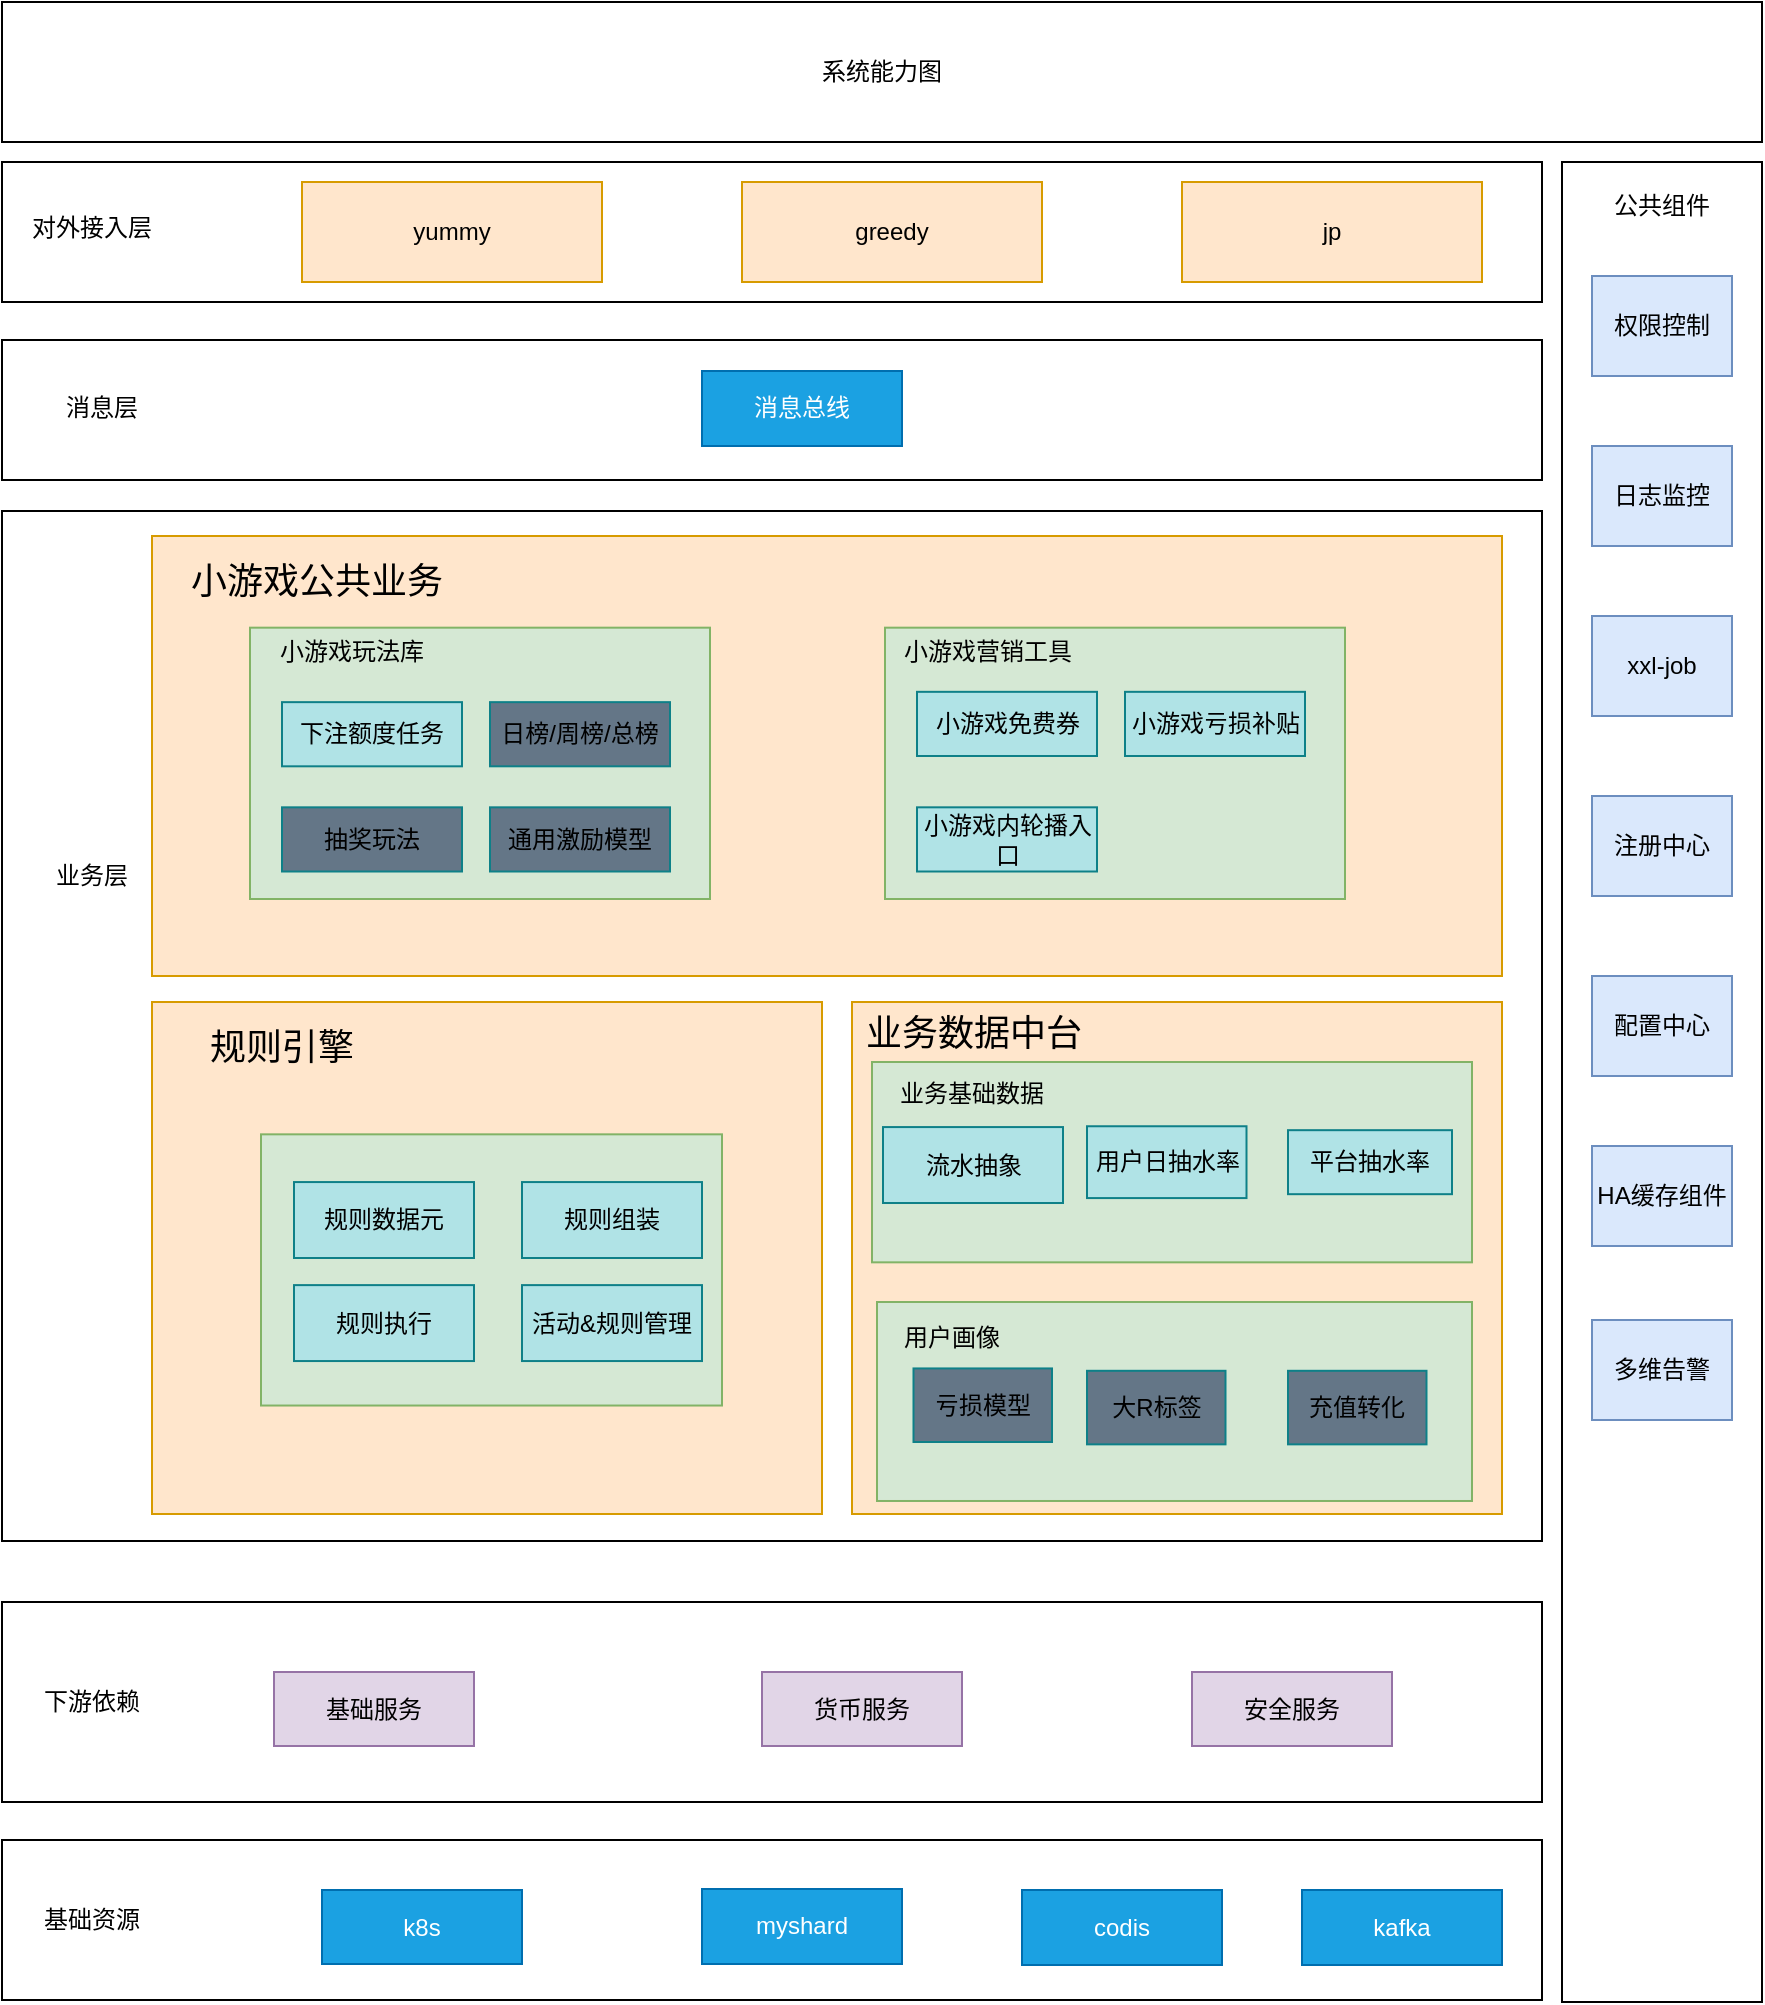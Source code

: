 <mxfile version="21.6.6" type="github">
  <diagram id="kP-WApDtpRvp6NtTZGy2" name="第 1 页">
    <mxGraphModel dx="1511" dy="1048" grid="1" gridSize="10" guides="1" tooltips="1" connect="1" arrows="1" fold="1" page="1" pageScale="1" pageWidth="827" pageHeight="1169" math="0" shadow="0">
      <root>
        <mxCell id="0" />
        <mxCell id="1" parent="0" />
        <mxCell id="kpVw8w48rec5jtllySkK-1" value="系统能力图" style="rounded=0;whiteSpace=wrap;html=1;" parent="1" vertex="1">
          <mxGeometry x="90" y="250" width="880" height="70" as="geometry" />
        </mxCell>
        <mxCell id="kpVw8w48rec5jtllySkK-2" value="" style="rounded=0;whiteSpace=wrap;html=1;" parent="1" vertex="1">
          <mxGeometry x="90" y="330" width="770" height="70" as="geometry" />
        </mxCell>
        <mxCell id="kpVw8w48rec5jtllySkK-3" value="对外接入层" style="text;html=1;strokeColor=none;fillColor=none;align=center;verticalAlign=middle;whiteSpace=wrap;rounded=0;" parent="1" vertex="1">
          <mxGeometry x="100" y="345" width="70" height="35" as="geometry" />
        </mxCell>
        <mxCell id="kpVw8w48rec5jtllySkK-6" value="jp" style="rounded=0;whiteSpace=wrap;html=1;fillColor=#ffe6cc;strokeColor=#d79b00;" parent="1" vertex="1">
          <mxGeometry x="680" y="340" width="150" height="50" as="geometry" />
        </mxCell>
        <mxCell id="kpVw8w48rec5jtllySkK-7" value="" style="rounded=0;whiteSpace=wrap;html=1;" parent="1" vertex="1">
          <mxGeometry x="90" y="504.5" width="770" height="515" as="geometry" />
        </mxCell>
        <mxCell id="kpVw8w48rec5jtllySkK-9" value="业务层" style="text;html=1;strokeColor=none;fillColor=none;align=center;verticalAlign=middle;whiteSpace=wrap;rounded=0;" parent="1" vertex="1">
          <mxGeometry x="105" y="672" width="60" height="30" as="geometry" />
        </mxCell>
        <mxCell id="kpVw8w48rec5jtllySkK-33" value="" style="rounded=0;whiteSpace=wrap;html=1;" parent="1" vertex="1">
          <mxGeometry x="870" y="330" width="100" height="920" as="geometry" />
        </mxCell>
        <mxCell id="kpVw8w48rec5jtllySkK-34" value="公共组件" style="text;html=1;strokeColor=none;fillColor=none;align=center;verticalAlign=middle;whiteSpace=wrap;rounded=0;" parent="1" vertex="1">
          <mxGeometry x="890" y="337" width="60" height="30" as="geometry" />
        </mxCell>
        <mxCell id="kpVw8w48rec5jtllySkK-43" value="" style="rounded=0;whiteSpace=wrap;html=1;" parent="1" vertex="1">
          <mxGeometry x="90" y="1050" width="770" height="100" as="geometry" />
        </mxCell>
        <mxCell id="kpVw8w48rec5jtllySkK-44" value="下游依赖" style="text;html=1;strokeColor=none;fillColor=none;align=center;verticalAlign=middle;whiteSpace=wrap;rounded=0;" parent="1" vertex="1">
          <mxGeometry x="105" y="1085" width="60" height="30" as="geometry" />
        </mxCell>
        <mxCell id="kpVw8w48rec5jtllySkK-45" value="基础服务" style="rounded=0;whiteSpace=wrap;html=1;fillColor=#e1d5e7;strokeColor=#9673a6;" parent="1" vertex="1">
          <mxGeometry x="226" y="1085" width="100" height="37" as="geometry" />
        </mxCell>
        <mxCell id="kpVw8w48rec5jtllySkK-46" value="货币服务" style="rounded=0;whiteSpace=wrap;html=1;fillColor=#e1d5e7;strokeColor=#9673a6;" parent="1" vertex="1">
          <mxGeometry x="470" y="1085" width="100" height="37" as="geometry" />
        </mxCell>
        <mxCell id="kpVw8w48rec5jtllySkK-48" value="安全服务" style="rounded=0;whiteSpace=wrap;html=1;fillColor=#e1d5e7;strokeColor=#9673a6;" parent="1" vertex="1">
          <mxGeometry x="685" y="1085" width="100" height="37" as="geometry" />
        </mxCell>
        <mxCell id="kpVw8w48rec5jtllySkK-49" value="" style="rounded=0;whiteSpace=wrap;html=1;" parent="1" vertex="1">
          <mxGeometry x="90" y="1169" width="770" height="80" as="geometry" />
        </mxCell>
        <mxCell id="kpVw8w48rec5jtllySkK-50" value="基础资源" style="text;html=1;strokeColor=none;fillColor=none;align=center;verticalAlign=middle;whiteSpace=wrap;rounded=0;" parent="1" vertex="1">
          <mxGeometry x="105" y="1194" width="60" height="30" as="geometry" />
        </mxCell>
        <mxCell id="kpVw8w48rec5jtllySkK-51" value="k8s" style="rounded=0;whiteSpace=wrap;html=1;fillColor=#1ba1e2;strokeColor=#006EAF;fontColor=#ffffff;" parent="1" vertex="1">
          <mxGeometry x="250" y="1194" width="100" height="37" as="geometry" />
        </mxCell>
        <mxCell id="kpVw8w48rec5jtllySkK-52" value="myshard" style="rounded=0;whiteSpace=wrap;html=1;fillColor=#1ba1e2;strokeColor=#006EAF;fontColor=#ffffff;" parent="1" vertex="1">
          <mxGeometry x="440" y="1193.5" width="100" height="37.5" as="geometry" />
        </mxCell>
        <mxCell id="kpVw8w48rec5jtllySkK-53" value="codis" style="rounded=0;whiteSpace=wrap;html=1;fillColor=#1ba1e2;strokeColor=#006EAF;fontColor=#ffffff;" parent="1" vertex="1">
          <mxGeometry x="600" y="1194" width="100" height="37.5" as="geometry" />
        </mxCell>
        <mxCell id="g8VQBxRtrbRmx6s4JdtM-1" value="权限控制" style="rounded=0;whiteSpace=wrap;html=1;fillColor=#dae8fc;strokeColor=#6c8ebf;" parent="1" vertex="1">
          <mxGeometry x="885" y="387" width="70" height="50" as="geometry" />
        </mxCell>
        <mxCell id="EJtgx4ozu5CaRGJBaJ_n-10" value="日志监控" style="rounded=0;whiteSpace=wrap;html=1;fillColor=#dae8fc;strokeColor=#6c8ebf;" parent="1" vertex="1">
          <mxGeometry x="885" y="472" width="70" height="50" as="geometry" />
        </mxCell>
        <mxCell id="EJtgx4ozu5CaRGJBaJ_n-12" value="xxl-job" style="rounded=0;whiteSpace=wrap;html=1;fillColor=#dae8fc;strokeColor=#6c8ebf;" parent="1" vertex="1">
          <mxGeometry x="885" y="557" width="70" height="50" as="geometry" />
        </mxCell>
        <mxCell id="EJtgx4ozu5CaRGJBaJ_n-14" value="注册中心" style="rounded=0;whiteSpace=wrap;html=1;fillColor=#dae8fc;strokeColor=#6c8ebf;" parent="1" vertex="1">
          <mxGeometry x="885" y="647" width="70" height="50" as="geometry" />
        </mxCell>
        <mxCell id="EJtgx4ozu5CaRGJBaJ_n-15" value="HA缓存组件" style="rounded=0;whiteSpace=wrap;html=1;fillColor=#dae8fc;strokeColor=#6c8ebf;" parent="1" vertex="1">
          <mxGeometry x="885" y="822" width="70" height="50" as="geometry" />
        </mxCell>
        <mxCell id="EJtgx4ozu5CaRGJBaJ_n-16" value="配置中心" style="rounded=0;whiteSpace=wrap;html=1;fillColor=#dae8fc;strokeColor=#6c8ebf;" parent="1" vertex="1">
          <mxGeometry x="885" y="737" width="70" height="50" as="geometry" />
        </mxCell>
        <mxCell id="EJtgx4ozu5CaRGJBaJ_n-17" value="多维告警" style="rounded=0;whiteSpace=wrap;html=1;fillColor=#dae8fc;strokeColor=#6c8ebf;" parent="1" vertex="1">
          <mxGeometry x="885" y="909" width="70" height="50" as="geometry" />
        </mxCell>
        <mxCell id="EJtgx4ozu5CaRGJBaJ_n-18" value="greedy" style="rounded=0;whiteSpace=wrap;html=1;fillColor=#ffe6cc;strokeColor=#d79b00;" parent="1" vertex="1">
          <mxGeometry x="460" y="340" width="150" height="50" as="geometry" />
        </mxCell>
        <mxCell id="EJtgx4ozu5CaRGJBaJ_n-19" value="yummy" style="rounded=0;whiteSpace=wrap;html=1;fillColor=#ffe6cc;strokeColor=#d79b00;" parent="1" vertex="1">
          <mxGeometry x="240" y="340" width="150" height="50" as="geometry" />
        </mxCell>
        <mxCell id="y2V5eQRrKLhB8ouerc9a-15" value="" style="rounded=0;whiteSpace=wrap;html=1;" parent="1" vertex="1">
          <mxGeometry x="90" y="419" width="770" height="70" as="geometry" />
        </mxCell>
        <mxCell id="y2V5eQRrKLhB8ouerc9a-14" value="消息总线" style="rounded=0;whiteSpace=wrap;html=1;fillColor=#1ba1e2;strokeColor=#006EAF;fontColor=#ffffff;" parent="1" vertex="1">
          <mxGeometry x="440" y="434.5" width="100" height="37.5" as="geometry" />
        </mxCell>
        <mxCell id="y2V5eQRrKLhB8ouerc9a-18" value="消息层" style="text;html=1;strokeColor=none;fillColor=none;align=center;verticalAlign=middle;whiteSpace=wrap;rounded=0;" parent="1" vertex="1">
          <mxGeometry x="105" y="435.75" width="70" height="35" as="geometry" />
        </mxCell>
        <mxCell id="y2V5eQRrKLhB8ouerc9a-19" value="kafka" style="rounded=0;whiteSpace=wrap;html=1;fillColor=#1ba1e2;strokeColor=#006EAF;fontColor=#ffffff;" parent="1" vertex="1">
          <mxGeometry x="740" y="1194" width="100" height="37.5" as="geometry" />
        </mxCell>
        <mxCell id="snc-uxWqsaC4xuoeJqYB-3" value="" style="group" parent="1" vertex="1" connectable="0">
          <mxGeometry x="165" y="750" width="335" height="256" as="geometry" />
        </mxCell>
        <mxCell id="uNRUGT3ZcrBbDmXLUn96-2" value="" style="rounded=0;whiteSpace=wrap;html=1;fillColor=#ffe6cc;strokeColor=#d79b00;" parent="snc-uxWqsaC4xuoeJqYB-3" vertex="1">
          <mxGeometry width="335" height="256" as="geometry" />
        </mxCell>
        <mxCell id="y2V5eQRrKLhB8ouerc9a-23" value="" style="rounded=0;whiteSpace=wrap;html=1;fillColor=#d5e8d4;strokeColor=#82b366;" parent="snc-uxWqsaC4xuoeJqYB-3" vertex="1">
          <mxGeometry x="54.5" y="66.169" width="230.5" height="135.593" as="geometry" />
        </mxCell>
        <mxCell id="uNRUGT3ZcrBbDmXLUn96-3" value="&lt;span style=&quot;font-size: 18px;&quot;&gt;规则引擎&lt;/span&gt;" style="text;html=1;strokeColor=none;fillColor=none;align=center;verticalAlign=middle;whiteSpace=wrap;rounded=0;" parent="snc-uxWqsaC4xuoeJqYB-3" vertex="1">
          <mxGeometry x="5" y="6.508" width="120" height="32.542" as="geometry" />
        </mxCell>
        <mxCell id="GVJ0wXT0H-0ZE1gmcHWH-4" value="规则数据元" style="rounded=0;whiteSpace=wrap;html=1;fillColor=#b0e3e6;strokeColor=#0e8088;" parent="snc-uxWqsaC4xuoeJqYB-3" vertex="1">
          <mxGeometry x="71" y="90.034" width="90" height="37.966" as="geometry" />
        </mxCell>
        <mxCell id="GVJ0wXT0H-0ZE1gmcHWH-5" value="规则组装" style="rounded=0;whiteSpace=wrap;html=1;fillColor=#b0e3e6;strokeColor=#0e8088;" parent="snc-uxWqsaC4xuoeJqYB-3" vertex="1">
          <mxGeometry x="185" y="90.034" width="90" height="37.966" as="geometry" />
        </mxCell>
        <mxCell id="GVJ0wXT0H-0ZE1gmcHWH-6" value="规则执行" style="rounded=0;whiteSpace=wrap;html=1;fillColor=#b0e3e6;strokeColor=#0e8088;" parent="snc-uxWqsaC4xuoeJqYB-3" vertex="1">
          <mxGeometry x="71" y="141.559" width="90" height="37.966" as="geometry" />
        </mxCell>
        <mxCell id="GVJ0wXT0H-0ZE1gmcHWH-8" value="活动&amp;amp;规则管理" style="rounded=0;whiteSpace=wrap;html=1;fillColor=#b0e3e6;strokeColor=#0e8088;" parent="snc-uxWqsaC4xuoeJqYB-3" vertex="1">
          <mxGeometry x="185" y="141.559" width="90" height="37.966" as="geometry" />
        </mxCell>
        <mxCell id="snc-uxWqsaC4xuoeJqYB-14" value="" style="group;fillColor=#d5e8d4;strokeColor=#82b366;" parent="1" vertex="1" connectable="0">
          <mxGeometry x="515" y="750" width="325" height="256" as="geometry" />
        </mxCell>
        <mxCell id="uNRUGT3ZcrBbDmXLUn96-4" value="" style="rounded=0;whiteSpace=wrap;html=1;fillColor=#ffe6cc;strokeColor=#d79b00;" parent="snc-uxWqsaC4xuoeJqYB-14" vertex="1">
          <mxGeometry width="325" height="256" as="geometry" />
        </mxCell>
        <mxCell id="EJtgx4ozu5CaRGJBaJ_n-48" value="" style="rounded=0;whiteSpace=wrap;html=1;fillColor=#d5e8d4;strokeColor=#82b366;" parent="snc-uxWqsaC4xuoeJqYB-14" vertex="1">
          <mxGeometry x="10" y="30" width="300" height="100.17" as="geometry" />
        </mxCell>
        <mxCell id="EJtgx4ozu5CaRGJBaJ_n-49" value="" style="rounded=0;whiteSpace=wrap;html=1;fillColor=#d5e8d4;strokeColor=#82b366;" parent="snc-uxWqsaC4xuoeJqYB-14" vertex="1">
          <mxGeometry x="12.5" y="150" width="297.5" height="99.49" as="geometry" />
        </mxCell>
        <mxCell id="uNRUGT3ZcrBbDmXLUn96-6" value="&lt;font style=&quot;font-size: 18px;&quot;&gt;业务数据中台&lt;/font&gt;" style="text;html=1;strokeColor=none;fillColor=none;align=center;verticalAlign=middle;whiteSpace=wrap;rounded=0;" parent="snc-uxWqsaC4xuoeJqYB-14" vertex="1">
          <mxGeometry x="0.5" y="-0.492" width="120" height="32.542" as="geometry" />
        </mxCell>
        <mxCell id="snc-uxWqsaC4xuoeJqYB-18" value="业务基础数据" style="text;html=1;strokeColor=none;fillColor=none;align=center;verticalAlign=middle;whiteSpace=wrap;rounded=0;" parent="snc-uxWqsaC4xuoeJqYB-14" vertex="1">
          <mxGeometry x="10" y="30.002" width="100" height="32.542" as="geometry" />
        </mxCell>
        <mxCell id="snc-uxWqsaC4xuoeJqYB-19" value="用户日抽水率" style="rounded=0;whiteSpace=wrap;html=1;fillColor=#b0e3e6;strokeColor=#0e8088;" parent="snc-uxWqsaC4xuoeJqYB-14" vertex="1">
          <mxGeometry x="117.5" y="62.13" width="79.75" height="35.91" as="geometry" />
        </mxCell>
        <mxCell id="snc-uxWqsaC4xuoeJqYB-30" value="平台抽水率" style="rounded=0;whiteSpace=wrap;html=1;fillColor=#b0e3e6;strokeColor=#0e8088;" parent="snc-uxWqsaC4xuoeJqYB-14" vertex="1">
          <mxGeometry x="218" y="64.089" width="82" height="32" as="geometry" />
        </mxCell>
        <mxCell id="snc-uxWqsaC4xuoeJqYB-31" value="用户画像" style="text;html=1;strokeColor=none;fillColor=none;align=center;verticalAlign=middle;whiteSpace=wrap;rounded=0;" parent="snc-uxWqsaC4xuoeJqYB-14" vertex="1">
          <mxGeometry y="151.861" width="100" height="32.542" as="geometry" />
        </mxCell>
        <mxCell id="snc-uxWqsaC4xuoeJqYB-32" value="亏损模型" style="rounded=0;whiteSpace=wrap;html=1;fillColor=#647687;strokeColor=#0e8088;" parent="snc-uxWqsaC4xuoeJqYB-14" vertex="1">
          <mxGeometry x="30.75" y="183.22" width="69.25" height="36.78" as="geometry" />
        </mxCell>
        <mxCell id="snc-uxWqsaC4xuoeJqYB-33" value="大R标签" style="rounded=0;whiteSpace=wrap;html=1;fillColor=#647687;strokeColor=#0e8088;" parent="snc-uxWqsaC4xuoeJqYB-14" vertex="1">
          <mxGeometry x="117.5" y="184.4" width="69.25" height="36.78" as="geometry" />
        </mxCell>
        <mxCell id="snc-uxWqsaC4xuoeJqYB-34" value="充值转化" style="rounded=0;whiteSpace=wrap;html=1;fillColor=#647687;strokeColor=#0e8088;" parent="snc-uxWqsaC4xuoeJqYB-14" vertex="1">
          <mxGeometry x="218" y="184.4" width="69.25" height="36.78" as="geometry" />
        </mxCell>
        <mxCell id="sW2l-pxSZwtCEugyFTD0-1" value="流水抽象" style="rounded=0;whiteSpace=wrap;html=1;fillColor=#b0e3e6;strokeColor=#0e8088;" vertex="1" parent="snc-uxWqsaC4xuoeJqYB-14">
          <mxGeometry x="15.5" y="62.541" width="90" height="37.966" as="geometry" />
        </mxCell>
        <mxCell id="snc-uxWqsaC4xuoeJqYB-17" value="" style="group" parent="1" vertex="1" connectable="0">
          <mxGeometry x="165" y="517" width="675" height="220" as="geometry" />
        </mxCell>
        <mxCell id="GVJ0wXT0H-0ZE1gmcHWH-2" value="" style="rounded=0;whiteSpace=wrap;html=1;fillColor=#ffe6cc;strokeColor=#d79b00;" parent="snc-uxWqsaC4xuoeJqYB-17" vertex="1">
          <mxGeometry width="675" height="220" as="geometry" />
        </mxCell>
        <mxCell id="GVJ0wXT0H-0ZE1gmcHWH-1" value="" style="group" parent="snc-uxWqsaC4xuoeJqYB-17" vertex="1" connectable="0">
          <mxGeometry x="362.5" y="45.833" width="234" height="135.667" as="geometry" />
        </mxCell>
        <mxCell id="y2V5eQRrKLhB8ouerc9a-29" value="" style="rounded=0;whiteSpace=wrap;html=1;fillColor=#d5e8d4;strokeColor=#82b366;" parent="GVJ0wXT0H-0ZE1gmcHWH-1" vertex="1">
          <mxGeometry x="4" width="230" height="135.667" as="geometry" />
        </mxCell>
        <mxCell id="y2V5eQRrKLhB8ouerc9a-30" value="小游戏营销工具" style="text;html=1;strokeColor=none;fillColor=none;align=center;verticalAlign=middle;whiteSpace=wrap;rounded=0;" parent="GVJ0wXT0H-0ZE1gmcHWH-1" vertex="1">
          <mxGeometry y="1.833" width="110" height="21.083" as="geometry" />
        </mxCell>
        <mxCell id="y2V5eQRrKLhB8ouerc9a-31" value="小游戏免费券" style="rounded=0;whiteSpace=wrap;html=1;fillColor=#b0e3e6;strokeColor=#0e8088;" parent="GVJ0wXT0H-0ZE1gmcHWH-1" vertex="1">
          <mxGeometry x="20" y="32.083" width="90" height="32.083" as="geometry" />
        </mxCell>
        <mxCell id="y2V5eQRrKLhB8ouerc9a-32" value="小游戏亏损补贴" style="rounded=0;whiteSpace=wrap;html=1;fillColor=#b0e3e6;strokeColor=#0e8088;" parent="GVJ0wXT0H-0ZE1gmcHWH-1" vertex="1">
          <mxGeometry x="124" y="32.083" width="90" height="32.083" as="geometry" />
        </mxCell>
        <mxCell id="uNRUGT3ZcrBbDmXLUn96-1" value="小游戏内轮播入口" style="rounded=0;whiteSpace=wrap;html=1;fillColor=#b0e3e6;strokeColor=#0e8088;" parent="GVJ0wXT0H-0ZE1gmcHWH-1" vertex="1">
          <mxGeometry x="20" y="89.833" width="90" height="32.083" as="geometry" />
        </mxCell>
        <mxCell id="GVJ0wXT0H-0ZE1gmcHWH-3" value="&lt;span style=&quot;font-size: 18px;&quot;&gt;小游戏公共业务&lt;/span&gt;" style="text;html=1;strokeColor=none;fillColor=none;align=center;verticalAlign=middle;whiteSpace=wrap;rounded=0;" parent="snc-uxWqsaC4xuoeJqYB-17" vertex="1">
          <mxGeometry x="10" y="9.167" width="145" height="27.5" as="geometry" />
        </mxCell>
        <mxCell id="tr4Kn6T2g6ZR-8CRB6LJ-3" value="" style="group" parent="snc-uxWqsaC4xuoeJqYB-17" vertex="1" connectable="0">
          <mxGeometry x="45" y="45.833" width="234" height="135.667" as="geometry" />
        </mxCell>
        <mxCell id="tr4Kn6T2g6ZR-8CRB6LJ-4" value="" style="rounded=0;whiteSpace=wrap;html=1;fillColor=#d5e8d4;strokeColor=#82b366;" parent="tr4Kn6T2g6ZR-8CRB6LJ-3" vertex="1">
          <mxGeometry x="4" width="230" height="135.667" as="geometry" />
        </mxCell>
        <mxCell id="tr4Kn6T2g6ZR-8CRB6LJ-5" value="小游戏玩法库" style="text;html=1;strokeColor=none;fillColor=none;align=center;verticalAlign=middle;whiteSpace=wrap;rounded=0;" parent="tr4Kn6T2g6ZR-8CRB6LJ-3" vertex="1">
          <mxGeometry y="1.833" width="110" height="21.083" as="geometry" />
        </mxCell>
        <mxCell id="tr4Kn6T2g6ZR-8CRB6LJ-6" value="日榜/周榜/总榜" style="rounded=0;whiteSpace=wrap;html=1;fillColor=#647687;strokeColor=#0e8088;" parent="tr4Kn6T2g6ZR-8CRB6LJ-3" vertex="1">
          <mxGeometry x="124" y="37.243" width="90" height="32.083" as="geometry" />
        </mxCell>
        <mxCell id="tr4Kn6T2g6ZR-8CRB6LJ-7" value="下注额度任务" style="rounded=0;whiteSpace=wrap;html=1;fillColor=#b0e3e6;strokeColor=#0e8088;" parent="tr4Kn6T2g6ZR-8CRB6LJ-3" vertex="1">
          <mxGeometry x="20" y="37.243" width="90" height="32.083" as="geometry" />
        </mxCell>
        <mxCell id="tr4Kn6T2g6ZR-8CRB6LJ-8" value="抽奖玩法" style="rounded=0;whiteSpace=wrap;html=1;fillColor=#647687;strokeColor=#0e8088;" parent="tr4Kn6T2g6ZR-8CRB6LJ-3" vertex="1">
          <mxGeometry x="20" y="89.833" width="90" height="32.083" as="geometry" />
        </mxCell>
        <mxCell id="tr4Kn6T2g6ZR-8CRB6LJ-9" value="通用激励模型" style="rounded=0;whiteSpace=wrap;html=1;fillColor=#647687;strokeColor=#0e8088;" parent="tr4Kn6T2g6ZR-8CRB6LJ-3" vertex="1">
          <mxGeometry x="124" y="89.833" width="90" height="32.083" as="geometry" />
        </mxCell>
      </root>
    </mxGraphModel>
  </diagram>
</mxfile>
